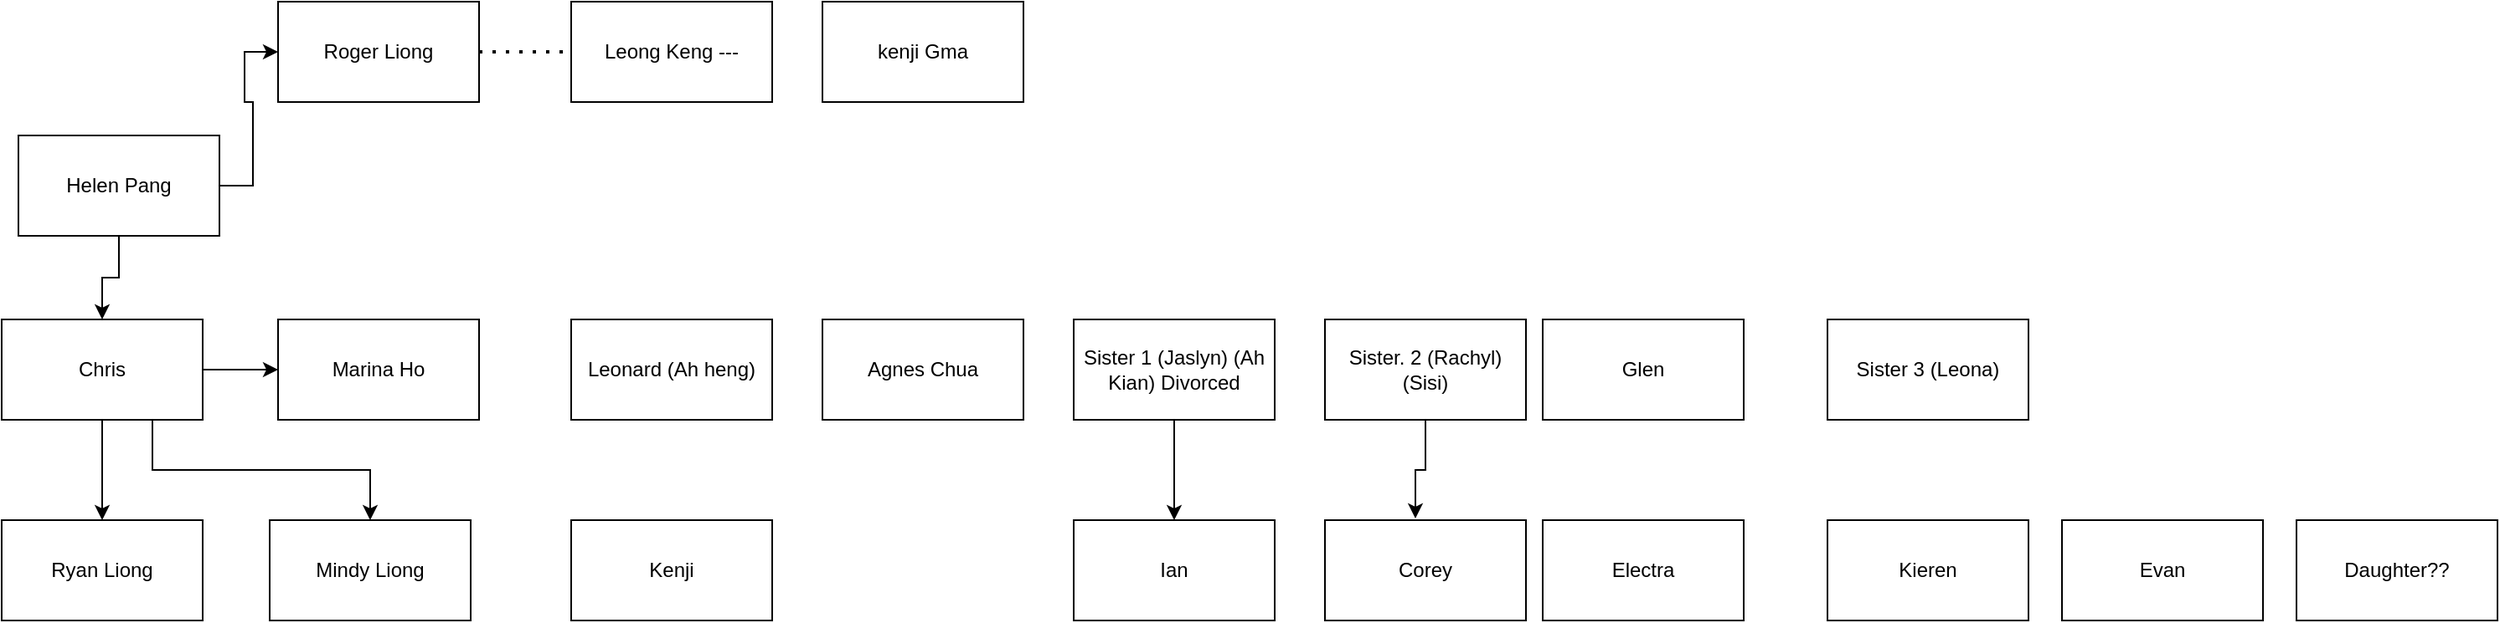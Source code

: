 <mxfile version="20.4.0" type="github">
  <diagram id="c3MBhsamdoNNhWPPPOBi" name="Page-1">
    <mxGraphModel dx="1398" dy="712" grid="1" gridSize="10" guides="1" tooltips="1" connect="1" arrows="1" fold="1" page="1" pageScale="1" pageWidth="850" pageHeight="1100" math="0" shadow="0">
      <root>
        <mxCell id="0" />
        <mxCell id="1" parent="0" />
        <mxCell id="e8DEwfpcFgEpc3TkqBYJ-7" style="edgeStyle=orthogonalEdgeStyle;rounded=0;orthogonalLoop=1;jettySize=auto;html=1;exitX=0.5;exitY=1;exitDx=0;exitDy=0;" edge="1" parent="1" source="e8DEwfpcFgEpc3TkqBYJ-1" target="e8DEwfpcFgEpc3TkqBYJ-3">
          <mxGeometry relative="1" as="geometry" />
        </mxCell>
        <mxCell id="e8DEwfpcFgEpc3TkqBYJ-11" style="edgeStyle=orthogonalEdgeStyle;rounded=0;orthogonalLoop=1;jettySize=auto;html=1;exitX=1;exitY=0.5;exitDx=0;exitDy=0;entryX=0;entryY=0.5;entryDx=0;entryDy=0;" edge="1" parent="1" source="e8DEwfpcFgEpc3TkqBYJ-1" target="e8DEwfpcFgEpc3TkqBYJ-2">
          <mxGeometry relative="1" as="geometry" />
        </mxCell>
        <mxCell id="e8DEwfpcFgEpc3TkqBYJ-1" value="Helen Pang" style="rounded=0;whiteSpace=wrap;html=1;" vertex="1" parent="1">
          <mxGeometry x="150" y="180" width="120" height="60" as="geometry" />
        </mxCell>
        <mxCell id="e8DEwfpcFgEpc3TkqBYJ-2" value="Roger Liong" style="rounded=0;whiteSpace=wrap;html=1;" vertex="1" parent="1">
          <mxGeometry x="305" y="100" width="120" height="60" as="geometry" />
        </mxCell>
        <mxCell id="e8DEwfpcFgEpc3TkqBYJ-8" style="edgeStyle=orthogonalEdgeStyle;rounded=0;orthogonalLoop=1;jettySize=auto;html=1;exitX=1;exitY=0.5;exitDx=0;exitDy=0;entryX=0;entryY=0.5;entryDx=0;entryDy=0;" edge="1" parent="1" source="e8DEwfpcFgEpc3TkqBYJ-3" target="e8DEwfpcFgEpc3TkqBYJ-4">
          <mxGeometry relative="1" as="geometry" />
        </mxCell>
        <mxCell id="e8DEwfpcFgEpc3TkqBYJ-9" style="edgeStyle=orthogonalEdgeStyle;rounded=0;orthogonalLoop=1;jettySize=auto;html=1;exitX=0.5;exitY=1;exitDx=0;exitDy=0;entryX=0.5;entryY=0;entryDx=0;entryDy=0;" edge="1" parent="1" source="e8DEwfpcFgEpc3TkqBYJ-3" target="e8DEwfpcFgEpc3TkqBYJ-5">
          <mxGeometry relative="1" as="geometry" />
        </mxCell>
        <mxCell id="e8DEwfpcFgEpc3TkqBYJ-10" style="edgeStyle=orthogonalEdgeStyle;rounded=0;orthogonalLoop=1;jettySize=auto;html=1;exitX=0.75;exitY=1;exitDx=0;exitDy=0;" edge="1" parent="1" source="e8DEwfpcFgEpc3TkqBYJ-3" target="e8DEwfpcFgEpc3TkqBYJ-6">
          <mxGeometry relative="1" as="geometry" />
        </mxCell>
        <mxCell id="e8DEwfpcFgEpc3TkqBYJ-3" value="Chris" style="rounded=0;whiteSpace=wrap;html=1;" vertex="1" parent="1">
          <mxGeometry x="140" y="290" width="120" height="60" as="geometry" />
        </mxCell>
        <mxCell id="e8DEwfpcFgEpc3TkqBYJ-4" value="Marina Ho" style="rounded=0;whiteSpace=wrap;html=1;" vertex="1" parent="1">
          <mxGeometry x="305" y="290" width="120" height="60" as="geometry" />
        </mxCell>
        <mxCell id="e8DEwfpcFgEpc3TkqBYJ-5" value="Ryan Liong" style="rounded=0;whiteSpace=wrap;html=1;" vertex="1" parent="1">
          <mxGeometry x="140" y="410" width="120" height="60" as="geometry" />
        </mxCell>
        <mxCell id="e8DEwfpcFgEpc3TkqBYJ-6" value="Mindy Liong" style="rounded=0;whiteSpace=wrap;html=1;" vertex="1" parent="1">
          <mxGeometry x="300" y="410" width="120" height="60" as="geometry" />
        </mxCell>
        <mxCell id="e8DEwfpcFgEpc3TkqBYJ-12" value="Leong Keng ---" style="rounded=0;whiteSpace=wrap;html=1;" vertex="1" parent="1">
          <mxGeometry x="480" y="100" width="120" height="60" as="geometry" />
        </mxCell>
        <mxCell id="e8DEwfpcFgEpc3TkqBYJ-13" value="kenji Gma" style="rounded=0;whiteSpace=wrap;html=1;" vertex="1" parent="1">
          <mxGeometry x="630" y="100" width="120" height="60" as="geometry" />
        </mxCell>
        <mxCell id="e8DEwfpcFgEpc3TkqBYJ-14" value="Leonard (Ah heng)" style="rounded=0;whiteSpace=wrap;html=1;" vertex="1" parent="1">
          <mxGeometry x="480" y="290" width="120" height="60" as="geometry" />
        </mxCell>
        <mxCell id="e8DEwfpcFgEpc3TkqBYJ-27" style="edgeStyle=orthogonalEdgeStyle;rounded=0;orthogonalLoop=1;jettySize=auto;html=1;exitX=0.5;exitY=1;exitDx=0;exitDy=0;entryX=0.5;entryY=0;entryDx=0;entryDy=0;" edge="1" parent="1" source="e8DEwfpcFgEpc3TkqBYJ-15" target="e8DEwfpcFgEpc3TkqBYJ-23">
          <mxGeometry relative="1" as="geometry" />
        </mxCell>
        <mxCell id="e8DEwfpcFgEpc3TkqBYJ-15" value="Sister 1 (Jaslyn) (Ah Kian) Divorced" style="rounded=0;whiteSpace=wrap;html=1;" vertex="1" parent="1">
          <mxGeometry x="780" y="290" width="120" height="60" as="geometry" />
        </mxCell>
        <mxCell id="e8DEwfpcFgEpc3TkqBYJ-28" style="edgeStyle=orthogonalEdgeStyle;rounded=0;orthogonalLoop=1;jettySize=auto;html=1;exitX=0.5;exitY=1;exitDx=0;exitDy=0;entryX=0.45;entryY=-0.017;entryDx=0;entryDy=0;entryPerimeter=0;" edge="1" parent="1" source="e8DEwfpcFgEpc3TkqBYJ-16" target="e8DEwfpcFgEpc3TkqBYJ-24">
          <mxGeometry relative="1" as="geometry" />
        </mxCell>
        <mxCell id="e8DEwfpcFgEpc3TkqBYJ-16" value="Sister. 2 (Rachyl) (Sisi)" style="rounded=0;whiteSpace=wrap;html=1;" vertex="1" parent="1">
          <mxGeometry x="930" y="290" width="120" height="60" as="geometry" />
        </mxCell>
        <mxCell id="e8DEwfpcFgEpc3TkqBYJ-17" value="Sister 3 (Leona)" style="rounded=0;whiteSpace=wrap;html=1;" vertex="1" parent="1">
          <mxGeometry x="1230" y="290" width="120" height="60" as="geometry" />
        </mxCell>
        <mxCell id="e8DEwfpcFgEpc3TkqBYJ-19" value="" style="endArrow=none;dashed=1;html=1;dashPattern=1 3;strokeWidth=2;rounded=0;entryX=0;entryY=0.5;entryDx=0;entryDy=0;exitX=1;exitY=0.5;exitDx=0;exitDy=0;" edge="1" parent="1" source="e8DEwfpcFgEpc3TkqBYJ-2" target="e8DEwfpcFgEpc3TkqBYJ-12">
          <mxGeometry width="50" height="50" relative="1" as="geometry">
            <mxPoint x="390" y="310" as="sourcePoint" />
            <mxPoint x="470" y="150" as="targetPoint" />
          </mxGeometry>
        </mxCell>
        <mxCell id="e8DEwfpcFgEpc3TkqBYJ-20" value="Agnes Chua" style="rounded=0;whiteSpace=wrap;html=1;" vertex="1" parent="1">
          <mxGeometry x="630" y="290" width="120" height="60" as="geometry" />
        </mxCell>
        <mxCell id="e8DEwfpcFgEpc3TkqBYJ-22" value="Kenji" style="rounded=0;whiteSpace=wrap;html=1;" vertex="1" parent="1">
          <mxGeometry x="480" y="410" width="120" height="60" as="geometry" />
        </mxCell>
        <mxCell id="e8DEwfpcFgEpc3TkqBYJ-23" value="Ian" style="rounded=0;whiteSpace=wrap;html=1;" vertex="1" parent="1">
          <mxGeometry x="780" y="410" width="120" height="60" as="geometry" />
        </mxCell>
        <mxCell id="e8DEwfpcFgEpc3TkqBYJ-24" value="Corey" style="rounded=0;whiteSpace=wrap;html=1;" vertex="1" parent="1">
          <mxGeometry x="930" y="410" width="120" height="60" as="geometry" />
        </mxCell>
        <mxCell id="e8DEwfpcFgEpc3TkqBYJ-25" value="Glen" style="rounded=0;whiteSpace=wrap;html=1;" vertex="1" parent="1">
          <mxGeometry x="1060" y="290" width="120" height="60" as="geometry" />
        </mxCell>
        <mxCell id="e8DEwfpcFgEpc3TkqBYJ-26" value="Electra" style="rounded=0;whiteSpace=wrap;html=1;" vertex="1" parent="1">
          <mxGeometry x="1060" y="410" width="120" height="60" as="geometry" />
        </mxCell>
        <mxCell id="e8DEwfpcFgEpc3TkqBYJ-29" value="Kieren" style="rounded=0;whiteSpace=wrap;html=1;" vertex="1" parent="1">
          <mxGeometry x="1230" y="410" width="120" height="60" as="geometry" />
        </mxCell>
        <mxCell id="e8DEwfpcFgEpc3TkqBYJ-30" value="Evan" style="rounded=0;whiteSpace=wrap;html=1;" vertex="1" parent="1">
          <mxGeometry x="1370" y="410" width="120" height="60" as="geometry" />
        </mxCell>
        <mxCell id="e8DEwfpcFgEpc3TkqBYJ-31" value="Daughter??" style="rounded=0;whiteSpace=wrap;html=1;" vertex="1" parent="1">
          <mxGeometry x="1510" y="410" width="120" height="60" as="geometry" />
        </mxCell>
      </root>
    </mxGraphModel>
  </diagram>
</mxfile>
